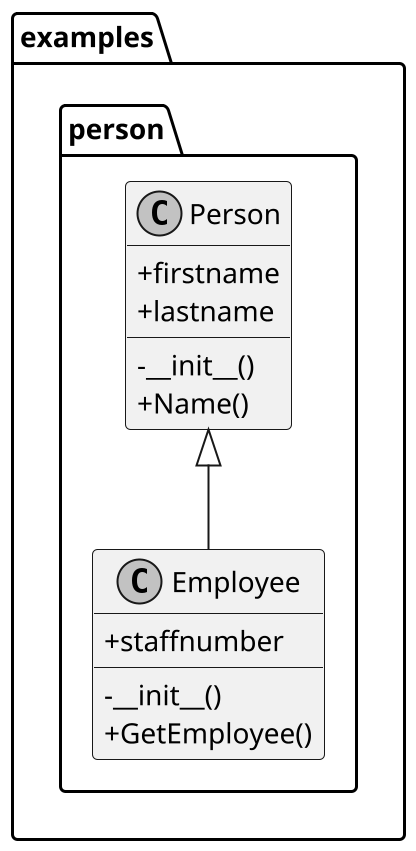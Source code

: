 @startuml
skinparam monochrome true
skinparam classAttributeIconSize 0
scale 2

namespace examples {
  namespace person {
    class Person {
      +firstname
      +lastname
      -__init__()
      +Name()
    }
    Person <|-- Employee
    class Employee {
      +staffnumber
      -__init__()
      +GetEmployee()
    }
  }
}
@enduml
